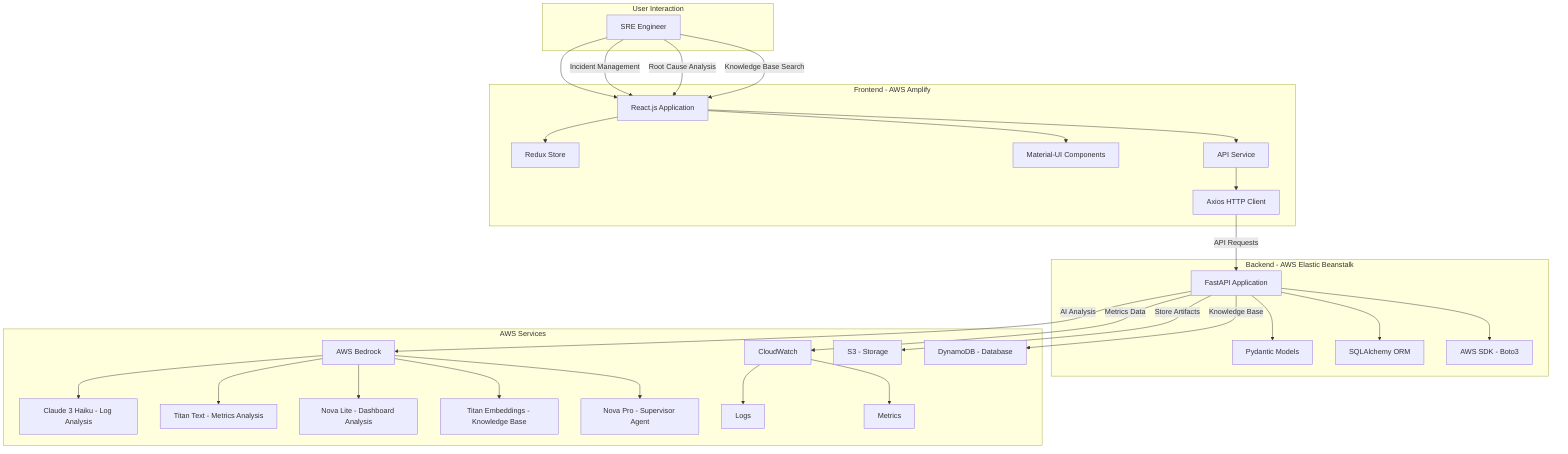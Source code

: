 graph TD
    subgraph "Frontend - AWS Amplify"
        A[React.js Application] --> B[Redux Store]
        A --> C[Material-UI Components]
        A --> D[API Service]
        D --> E[Axios HTTP Client]
    end
    
    subgraph "Backend - AWS Elastic Beanstalk"
        F[FastAPI Application] --> G[Pydantic Models]
        F --> H[SQLAlchemy ORM]
        F --> I[AWS SDK - Boto3]
    end
    
    subgraph "AWS Services"
        J[AWS Bedrock] --> K[Claude 3 Haiku - Log Analysis]
        J --> L[Titan Text - Metrics Analysis]
        J --> M[Nova Lite - Dashboard Analysis]
        J --> N[Titan Embeddings - Knowledge Base]
        J --> O[Nova Pro - Supervisor Agent]
        P[CloudWatch] --> Q[Logs]
        P --> R[Metrics]
        S[S3 - Storage]
        T[DynamoDB - Database]
    end
    
    E -->|API Requests| F
    F -->|AI Analysis| J
    F -->|Metrics Data| P
    F -->|Store Artifacts| S
    F -->|Knowledge Base| T
    
    subgraph "User Interaction"
        U[SRE Engineer] --> A
        U -->|Incident Management| A
        U -->|Root Cause Analysis| A
        U -->|Knowledge Base Search| A
    end